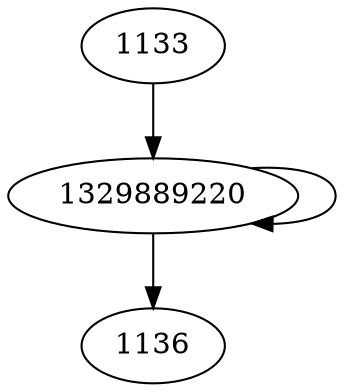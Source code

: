 digraph  {
1136;
1329889220;
1133;
1329889220 -> 1136;
1329889220 -> 1329889220;
1133 -> 1329889220;
}
